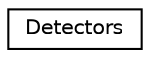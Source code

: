 digraph "Graphical Class Hierarchy"
{
 // LATEX_PDF_SIZE
  edge [fontname="Helvetica",fontsize="10",labelfontname="Helvetica",labelfontsize="10"];
  node [fontname="Helvetica",fontsize="10",shape=record];
  rankdir="LR";
  Node0 [label="Detectors",height=0.2,width=0.4,color="black", fillcolor="white", style="filled",URL="$class_detectors.html",tooltip=" "];
}
